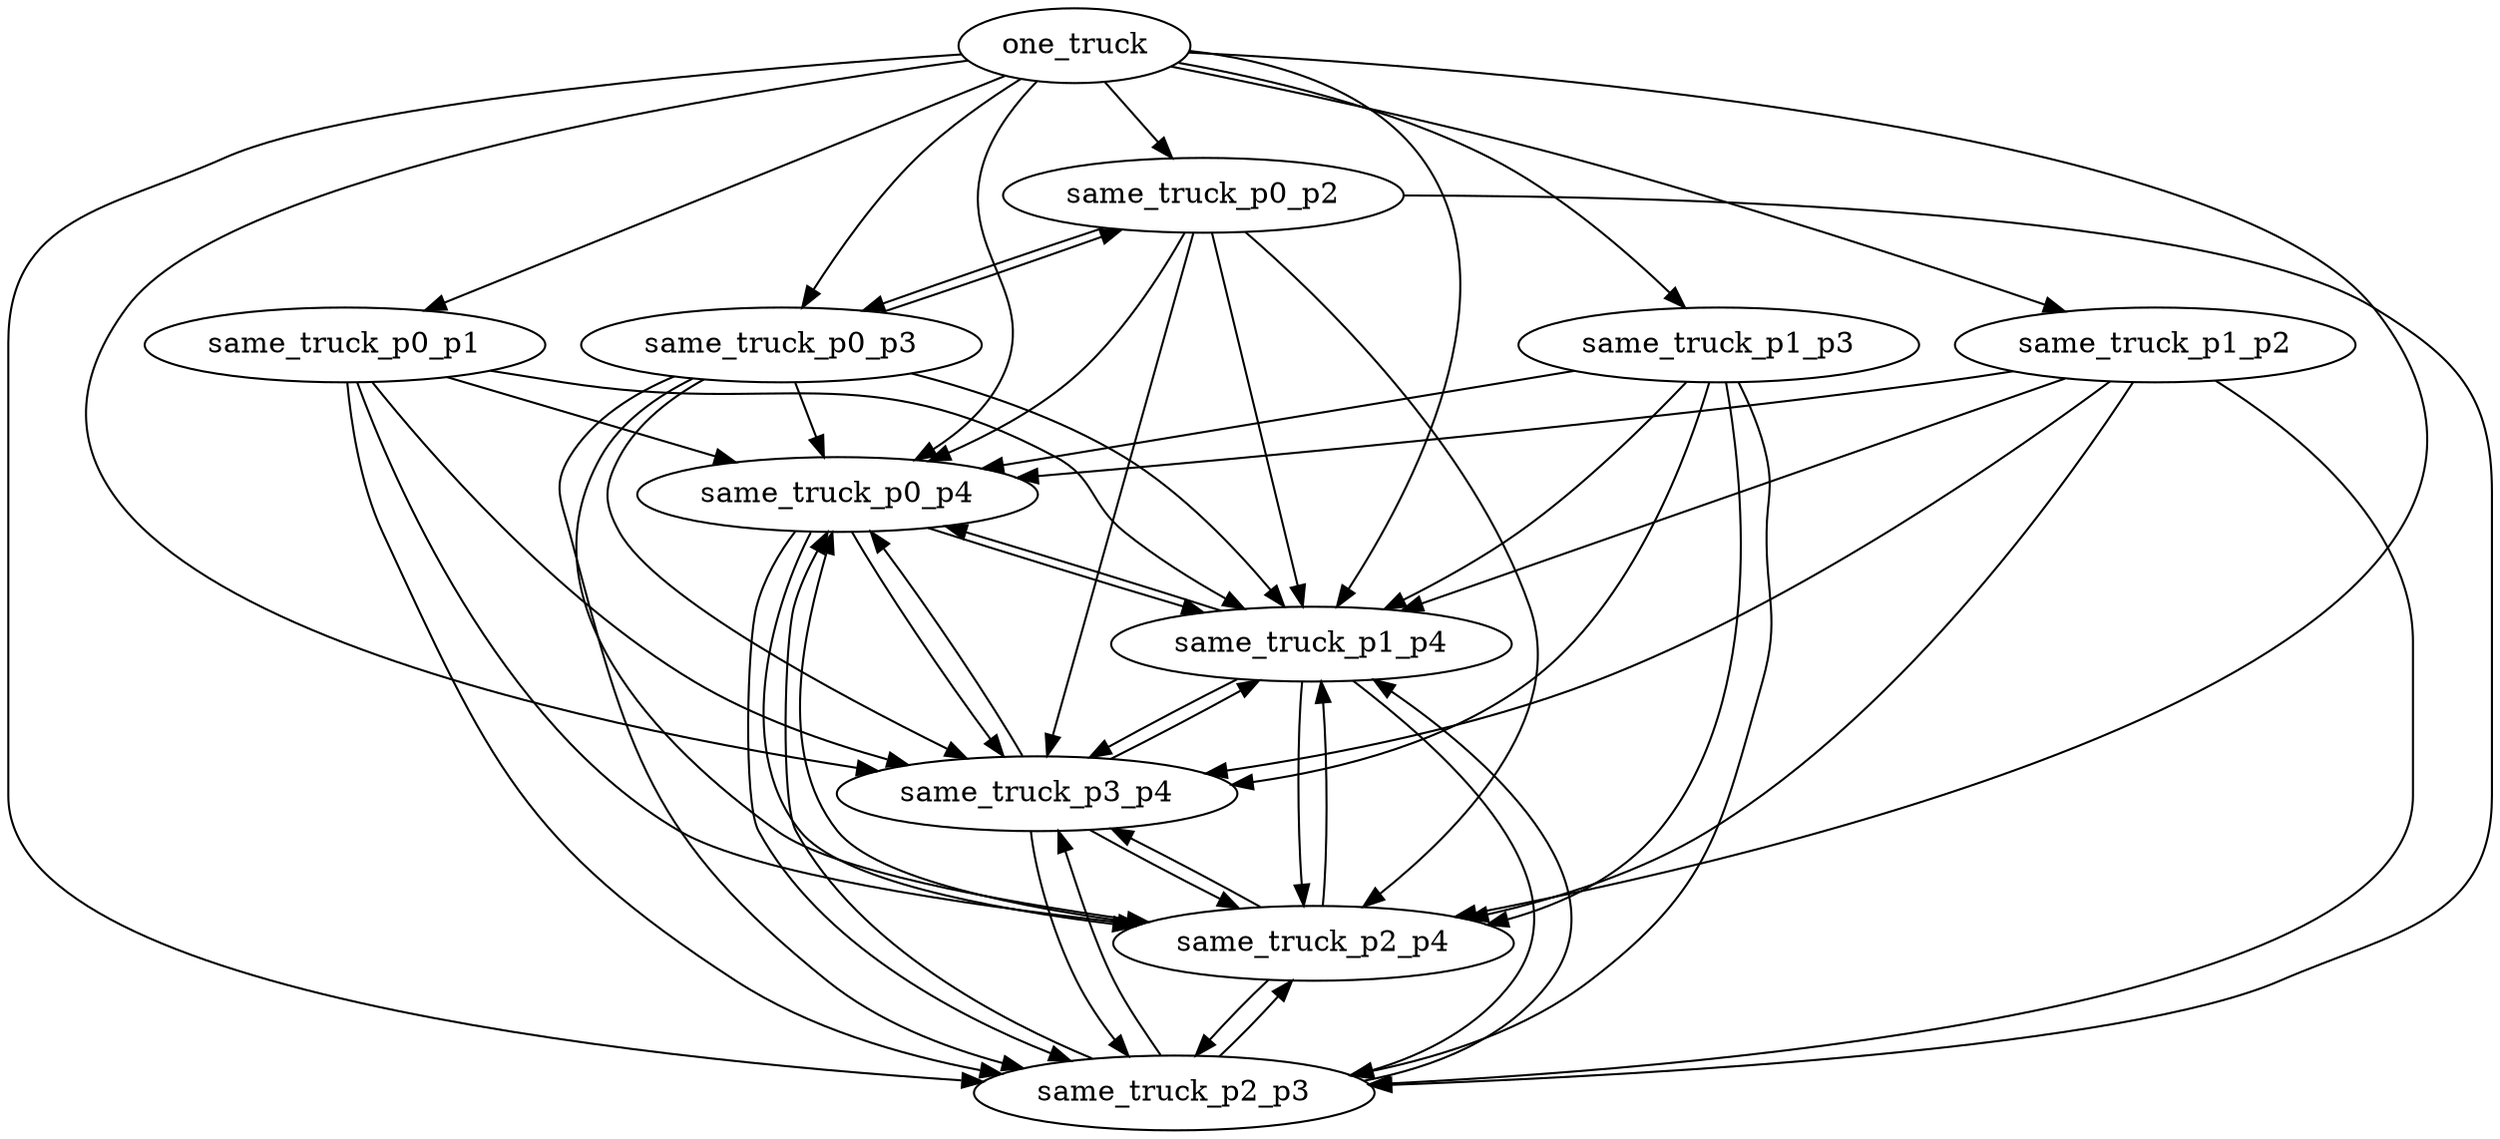 digraph G {
one_truck -> same_truck_p0_p1;one_truck -> same_truck_p0_p2;one_truck -> same_truck_p0_p3;one_truck -> same_truck_p0_p4;one_truck -> same_truck_p1_p2;one_truck -> same_truck_p1_p3;one_truck -> same_truck_p1_p4;one_truck -> same_truck_p2_p3;one_truck -> same_truck_p2_p4;one_truck -> same_truck_p3_p4;same_truck_p0_p1 -> same_truck_p0_p4;same_truck_p0_p1 -> same_truck_p1_p4;same_truck_p0_p1 -> same_truck_p2_p3;same_truck_p0_p1 -> same_truck_p2_p4;same_truck_p0_p1 -> same_truck_p3_p4;same_truck_p0_p2 -> same_truck_p0_p3;same_truck_p0_p2 -> same_truck_p0_p4;same_truck_p0_p2 -> same_truck_p1_p4;same_truck_p0_p2 -> same_truck_p2_p3;same_truck_p0_p2 -> same_truck_p2_p4;same_truck_p0_p2 -> same_truck_p3_p4;same_truck_p0_p3 -> same_truck_p0_p2;same_truck_p0_p3 -> same_truck_p0_p4;same_truck_p0_p3 -> same_truck_p1_p4;same_truck_p0_p3 -> same_truck_p2_p3;same_truck_p0_p3 -> same_truck_p2_p4;same_truck_p0_p3 -> same_truck_p3_p4;same_truck_p0_p4 -> same_truck_p1_p4;same_truck_p0_p4 -> same_truck_p2_p3;same_truck_p0_p4 -> same_truck_p2_p4;same_truck_p0_p4 -> same_truck_p3_p4;same_truck_p1_p2 -> same_truck_p0_p4;same_truck_p1_p2 -> same_truck_p1_p4;same_truck_p1_p2 -> same_truck_p2_p3;same_truck_p1_p2 -> same_truck_p2_p4;same_truck_p1_p2 -> same_truck_p3_p4;same_truck_p1_p3 -> same_truck_p0_p4;same_truck_p1_p3 -> same_truck_p1_p4;same_truck_p1_p3 -> same_truck_p2_p3;same_truck_p1_p3 -> same_truck_p2_p4;same_truck_p1_p3 -> same_truck_p3_p4;same_truck_p1_p4 -> same_truck_p0_p4;same_truck_p1_p4 -> same_truck_p2_p3;same_truck_p1_p4 -> same_truck_p2_p4;same_truck_p1_p4 -> same_truck_p3_p4;same_truck_p2_p3 -> same_truck_p0_p4;same_truck_p2_p3 -> same_truck_p1_p4;same_truck_p2_p3 -> same_truck_p2_p4;same_truck_p2_p3 -> same_truck_p3_p4;same_truck_p2_p4 -> same_truck_p0_p4;same_truck_p2_p4 -> same_truck_p1_p4;same_truck_p2_p4 -> same_truck_p2_p3;same_truck_p2_p4 -> same_truck_p3_p4;same_truck_p3_p4 -> same_truck_p0_p4;same_truck_p3_p4 -> same_truck_p1_p4;same_truck_p3_p4 -> same_truck_p2_p3;same_truck_p3_p4 -> same_truck_p2_p4;}